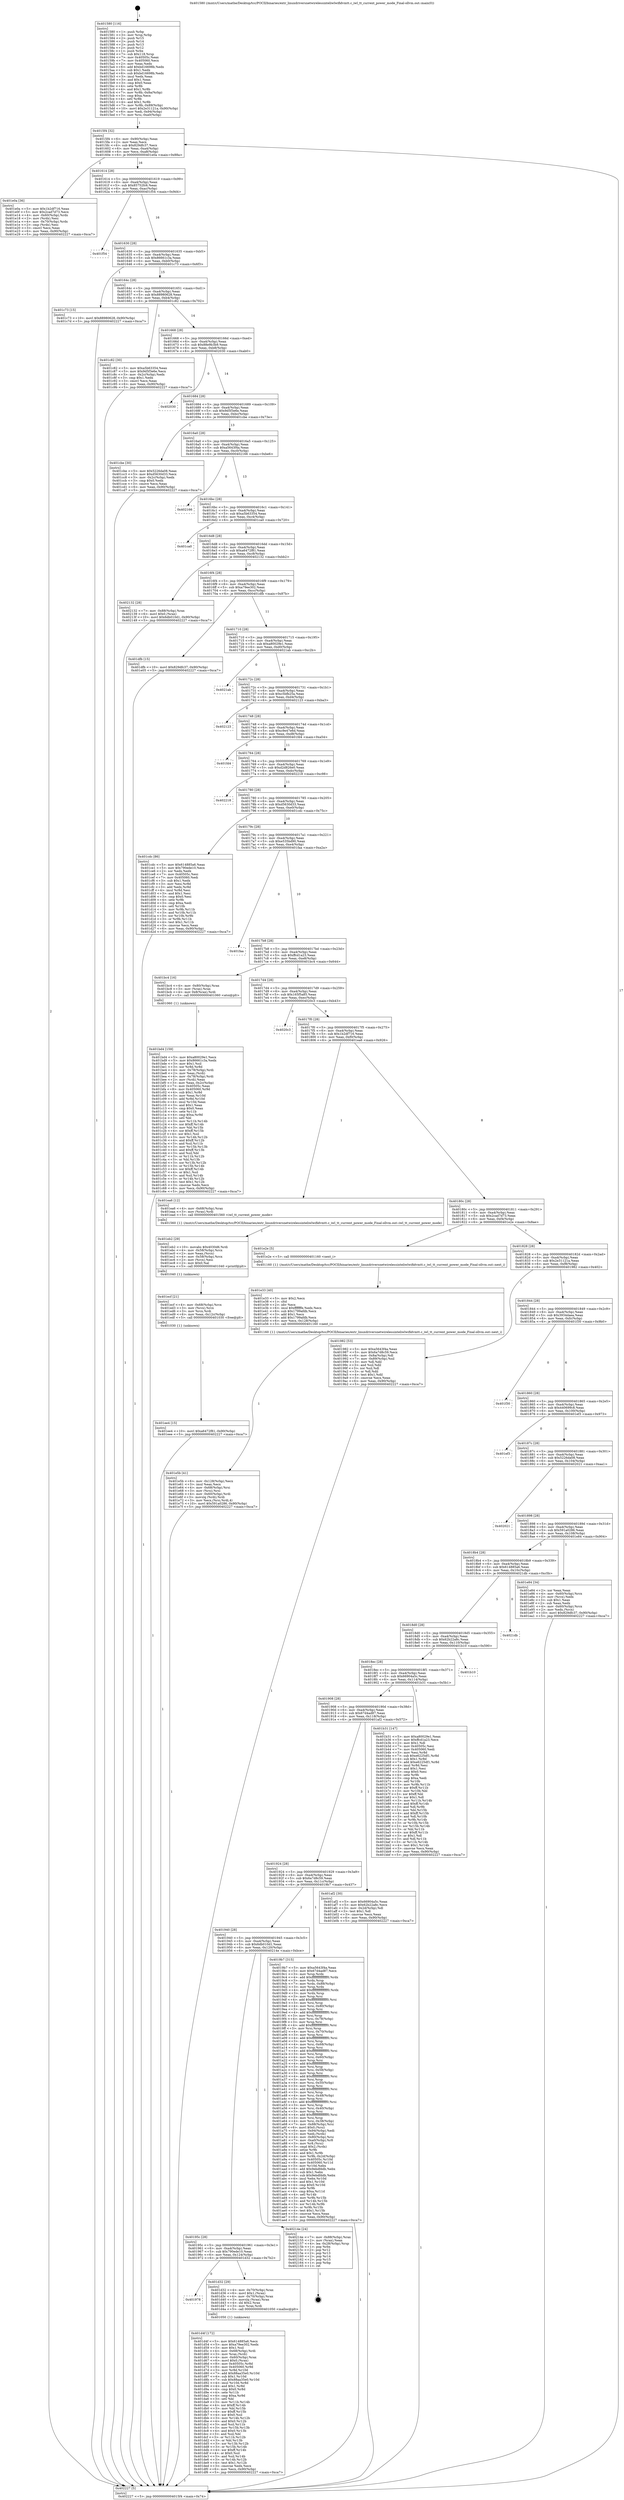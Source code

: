 digraph "0x401580" {
  label = "0x401580 (/mnt/c/Users/mathe/Desktop/tcc/POCII/binaries/extr_linuxdriversnetwirelessinteliwlwifidvmtt.c_iwl_tt_current_power_mode_Final-ollvm.out::main(0))"
  labelloc = "t"
  node[shape=record]

  Entry [label="",width=0.3,height=0.3,shape=circle,fillcolor=black,style=filled]
  "0x4015f4" [label="{
     0x4015f4 [32]\l
     | [instrs]\l
     &nbsp;&nbsp;0x4015f4 \<+6\>: mov -0x90(%rbp),%eax\l
     &nbsp;&nbsp;0x4015fa \<+2\>: mov %eax,%ecx\l
     &nbsp;&nbsp;0x4015fc \<+6\>: sub $0x829dfc37,%ecx\l
     &nbsp;&nbsp;0x401602 \<+6\>: mov %eax,-0xa4(%rbp)\l
     &nbsp;&nbsp;0x401608 \<+6\>: mov %ecx,-0xa8(%rbp)\l
     &nbsp;&nbsp;0x40160e \<+6\>: je 0000000000401e0a \<main+0x88a\>\l
  }"]
  "0x401e0a" [label="{
     0x401e0a [36]\l
     | [instrs]\l
     &nbsp;&nbsp;0x401e0a \<+5\>: mov $0x1b2df716,%eax\l
     &nbsp;&nbsp;0x401e0f \<+5\>: mov $0x2cad7d73,%ecx\l
     &nbsp;&nbsp;0x401e14 \<+4\>: mov -0x60(%rbp),%rdx\l
     &nbsp;&nbsp;0x401e18 \<+2\>: mov (%rdx),%esi\l
     &nbsp;&nbsp;0x401e1a \<+4\>: mov -0x70(%rbp),%rdx\l
     &nbsp;&nbsp;0x401e1e \<+2\>: cmp (%rdx),%esi\l
     &nbsp;&nbsp;0x401e20 \<+3\>: cmovl %ecx,%eax\l
     &nbsp;&nbsp;0x401e23 \<+6\>: mov %eax,-0x90(%rbp)\l
     &nbsp;&nbsp;0x401e29 \<+5\>: jmp 0000000000402227 \<main+0xca7\>\l
  }"]
  "0x401614" [label="{
     0x401614 [28]\l
     | [instrs]\l
     &nbsp;&nbsp;0x401614 \<+5\>: jmp 0000000000401619 \<main+0x99\>\l
     &nbsp;&nbsp;0x401619 \<+6\>: mov -0xa4(%rbp),%eax\l
     &nbsp;&nbsp;0x40161f \<+5\>: sub $0x85752fc6,%eax\l
     &nbsp;&nbsp;0x401624 \<+6\>: mov %eax,-0xac(%rbp)\l
     &nbsp;&nbsp;0x40162a \<+6\>: je 0000000000401f54 \<main+0x9d4\>\l
  }"]
  Exit [label="",width=0.3,height=0.3,shape=circle,fillcolor=black,style=filled,peripheries=2]
  "0x401f54" [label="{
     0x401f54\l
  }", style=dashed]
  "0x401630" [label="{
     0x401630 [28]\l
     | [instrs]\l
     &nbsp;&nbsp;0x401630 \<+5\>: jmp 0000000000401635 \<main+0xb5\>\l
     &nbsp;&nbsp;0x401635 \<+6\>: mov -0xa4(%rbp),%eax\l
     &nbsp;&nbsp;0x40163b \<+5\>: sub $0x86661c3a,%eax\l
     &nbsp;&nbsp;0x401640 \<+6\>: mov %eax,-0xb0(%rbp)\l
     &nbsp;&nbsp;0x401646 \<+6\>: je 0000000000401c73 \<main+0x6f3\>\l
  }"]
  "0x401ee4" [label="{
     0x401ee4 [15]\l
     | [instrs]\l
     &nbsp;&nbsp;0x401ee4 \<+10\>: movl $0xa6472f81,-0x90(%rbp)\l
     &nbsp;&nbsp;0x401eee \<+5\>: jmp 0000000000402227 \<main+0xca7\>\l
  }"]
  "0x401c73" [label="{
     0x401c73 [15]\l
     | [instrs]\l
     &nbsp;&nbsp;0x401c73 \<+10\>: movl $0x88980628,-0x90(%rbp)\l
     &nbsp;&nbsp;0x401c7d \<+5\>: jmp 0000000000402227 \<main+0xca7\>\l
  }"]
  "0x40164c" [label="{
     0x40164c [28]\l
     | [instrs]\l
     &nbsp;&nbsp;0x40164c \<+5\>: jmp 0000000000401651 \<main+0xd1\>\l
     &nbsp;&nbsp;0x401651 \<+6\>: mov -0xa4(%rbp),%eax\l
     &nbsp;&nbsp;0x401657 \<+5\>: sub $0x88980628,%eax\l
     &nbsp;&nbsp;0x40165c \<+6\>: mov %eax,-0xb4(%rbp)\l
     &nbsp;&nbsp;0x401662 \<+6\>: je 0000000000401c82 \<main+0x702\>\l
  }"]
  "0x401ecf" [label="{
     0x401ecf [21]\l
     | [instrs]\l
     &nbsp;&nbsp;0x401ecf \<+4\>: mov -0x68(%rbp),%rcx\l
     &nbsp;&nbsp;0x401ed3 \<+3\>: mov (%rcx),%rcx\l
     &nbsp;&nbsp;0x401ed6 \<+3\>: mov %rcx,%rdi\l
     &nbsp;&nbsp;0x401ed9 \<+6\>: mov %eax,-0x12c(%rbp)\l
     &nbsp;&nbsp;0x401edf \<+5\>: call 0000000000401030 \<free@plt\>\l
     | [calls]\l
     &nbsp;&nbsp;0x401030 \{1\} (unknown)\l
  }"]
  "0x401c82" [label="{
     0x401c82 [30]\l
     | [instrs]\l
     &nbsp;&nbsp;0x401c82 \<+5\>: mov $0xa5b63354,%eax\l
     &nbsp;&nbsp;0x401c87 \<+5\>: mov $0x9d5f3e6e,%ecx\l
     &nbsp;&nbsp;0x401c8c \<+3\>: mov -0x2c(%rbp),%edx\l
     &nbsp;&nbsp;0x401c8f \<+3\>: cmp $0x1,%edx\l
     &nbsp;&nbsp;0x401c92 \<+3\>: cmovl %ecx,%eax\l
     &nbsp;&nbsp;0x401c95 \<+6\>: mov %eax,-0x90(%rbp)\l
     &nbsp;&nbsp;0x401c9b \<+5\>: jmp 0000000000402227 \<main+0xca7\>\l
  }"]
  "0x401668" [label="{
     0x401668 [28]\l
     | [instrs]\l
     &nbsp;&nbsp;0x401668 \<+5\>: jmp 000000000040166d \<main+0xed\>\l
     &nbsp;&nbsp;0x40166d \<+6\>: mov -0xa4(%rbp),%eax\l
     &nbsp;&nbsp;0x401673 \<+5\>: sub $0x88e9b3b9,%eax\l
     &nbsp;&nbsp;0x401678 \<+6\>: mov %eax,-0xb8(%rbp)\l
     &nbsp;&nbsp;0x40167e \<+6\>: je 0000000000402030 \<main+0xab0\>\l
  }"]
  "0x401eb2" [label="{
     0x401eb2 [29]\l
     | [instrs]\l
     &nbsp;&nbsp;0x401eb2 \<+10\>: movabs $0x4030d6,%rdi\l
     &nbsp;&nbsp;0x401ebc \<+4\>: mov -0x58(%rbp),%rcx\l
     &nbsp;&nbsp;0x401ec0 \<+2\>: mov %eax,(%rcx)\l
     &nbsp;&nbsp;0x401ec2 \<+4\>: mov -0x58(%rbp),%rcx\l
     &nbsp;&nbsp;0x401ec6 \<+2\>: mov (%rcx),%esi\l
     &nbsp;&nbsp;0x401ec8 \<+2\>: mov $0x0,%al\l
     &nbsp;&nbsp;0x401eca \<+5\>: call 0000000000401040 \<printf@plt\>\l
     | [calls]\l
     &nbsp;&nbsp;0x401040 \{1\} (unknown)\l
  }"]
  "0x402030" [label="{
     0x402030\l
  }", style=dashed]
  "0x401684" [label="{
     0x401684 [28]\l
     | [instrs]\l
     &nbsp;&nbsp;0x401684 \<+5\>: jmp 0000000000401689 \<main+0x109\>\l
     &nbsp;&nbsp;0x401689 \<+6\>: mov -0xa4(%rbp),%eax\l
     &nbsp;&nbsp;0x40168f \<+5\>: sub $0x9d5f3e6e,%eax\l
     &nbsp;&nbsp;0x401694 \<+6\>: mov %eax,-0xbc(%rbp)\l
     &nbsp;&nbsp;0x40169a \<+6\>: je 0000000000401cbe \<main+0x73e\>\l
  }"]
  "0x401e5b" [label="{
     0x401e5b [41]\l
     | [instrs]\l
     &nbsp;&nbsp;0x401e5b \<+6\>: mov -0x128(%rbp),%ecx\l
     &nbsp;&nbsp;0x401e61 \<+3\>: imul %eax,%ecx\l
     &nbsp;&nbsp;0x401e64 \<+4\>: mov -0x68(%rbp),%rsi\l
     &nbsp;&nbsp;0x401e68 \<+3\>: mov (%rsi),%rsi\l
     &nbsp;&nbsp;0x401e6b \<+4\>: mov -0x60(%rbp),%rdi\l
     &nbsp;&nbsp;0x401e6f \<+3\>: movslq (%rdi),%rdi\l
     &nbsp;&nbsp;0x401e72 \<+3\>: mov %ecx,(%rsi,%rdi,4)\l
     &nbsp;&nbsp;0x401e75 \<+10\>: movl $0x591a0286,-0x90(%rbp)\l
     &nbsp;&nbsp;0x401e7f \<+5\>: jmp 0000000000402227 \<main+0xca7\>\l
  }"]
  "0x401cbe" [label="{
     0x401cbe [30]\l
     | [instrs]\l
     &nbsp;&nbsp;0x401cbe \<+5\>: mov $0x5226da08,%eax\l
     &nbsp;&nbsp;0x401cc3 \<+5\>: mov $0xd5630d33,%ecx\l
     &nbsp;&nbsp;0x401cc8 \<+3\>: mov -0x2c(%rbp),%edx\l
     &nbsp;&nbsp;0x401ccb \<+3\>: cmp $0x0,%edx\l
     &nbsp;&nbsp;0x401cce \<+3\>: cmove %ecx,%eax\l
     &nbsp;&nbsp;0x401cd1 \<+6\>: mov %eax,-0x90(%rbp)\l
     &nbsp;&nbsp;0x401cd7 \<+5\>: jmp 0000000000402227 \<main+0xca7\>\l
  }"]
  "0x4016a0" [label="{
     0x4016a0 [28]\l
     | [instrs]\l
     &nbsp;&nbsp;0x4016a0 \<+5\>: jmp 00000000004016a5 \<main+0x125\>\l
     &nbsp;&nbsp;0x4016a5 \<+6\>: mov -0xa4(%rbp),%eax\l
     &nbsp;&nbsp;0x4016ab \<+5\>: sub $0xa5643f4a,%eax\l
     &nbsp;&nbsp;0x4016b0 \<+6\>: mov %eax,-0xc0(%rbp)\l
     &nbsp;&nbsp;0x4016b6 \<+6\>: je 0000000000402166 \<main+0xbe6\>\l
  }"]
  "0x401e33" [label="{
     0x401e33 [40]\l
     | [instrs]\l
     &nbsp;&nbsp;0x401e33 \<+5\>: mov $0x2,%ecx\l
     &nbsp;&nbsp;0x401e38 \<+1\>: cltd\l
     &nbsp;&nbsp;0x401e39 \<+2\>: idiv %ecx\l
     &nbsp;&nbsp;0x401e3b \<+6\>: imul $0xfffffffe,%edx,%ecx\l
     &nbsp;&nbsp;0x401e41 \<+6\>: sub $0x1799afdb,%ecx\l
     &nbsp;&nbsp;0x401e47 \<+3\>: add $0x1,%ecx\l
     &nbsp;&nbsp;0x401e4a \<+6\>: add $0x1799afdb,%ecx\l
     &nbsp;&nbsp;0x401e50 \<+6\>: mov %ecx,-0x128(%rbp)\l
     &nbsp;&nbsp;0x401e56 \<+5\>: call 0000000000401160 \<next_i\>\l
     | [calls]\l
     &nbsp;&nbsp;0x401160 \{1\} (/mnt/c/Users/mathe/Desktop/tcc/POCII/binaries/extr_linuxdriversnetwirelessinteliwlwifidvmtt.c_iwl_tt_current_power_mode_Final-ollvm.out::next_i)\l
  }"]
  "0x402166" [label="{
     0x402166\l
  }", style=dashed]
  "0x4016bc" [label="{
     0x4016bc [28]\l
     | [instrs]\l
     &nbsp;&nbsp;0x4016bc \<+5\>: jmp 00000000004016c1 \<main+0x141\>\l
     &nbsp;&nbsp;0x4016c1 \<+6\>: mov -0xa4(%rbp),%eax\l
     &nbsp;&nbsp;0x4016c7 \<+5\>: sub $0xa5b63354,%eax\l
     &nbsp;&nbsp;0x4016cc \<+6\>: mov %eax,-0xc4(%rbp)\l
     &nbsp;&nbsp;0x4016d2 \<+6\>: je 0000000000401ca0 \<main+0x720\>\l
  }"]
  "0x401d4f" [label="{
     0x401d4f [172]\l
     | [instrs]\l
     &nbsp;&nbsp;0x401d4f \<+5\>: mov $0x614885a6,%ecx\l
     &nbsp;&nbsp;0x401d54 \<+5\>: mov $0xa79ee302,%edx\l
     &nbsp;&nbsp;0x401d59 \<+3\>: mov $0x1,%sil\l
     &nbsp;&nbsp;0x401d5c \<+4\>: mov -0x68(%rbp),%rdi\l
     &nbsp;&nbsp;0x401d60 \<+3\>: mov %rax,(%rdi)\l
     &nbsp;&nbsp;0x401d63 \<+4\>: mov -0x60(%rbp),%rax\l
     &nbsp;&nbsp;0x401d67 \<+6\>: movl $0x0,(%rax)\l
     &nbsp;&nbsp;0x401d6d \<+8\>: mov 0x40505c,%r8d\l
     &nbsp;&nbsp;0x401d75 \<+8\>: mov 0x405060,%r9d\l
     &nbsp;&nbsp;0x401d7d \<+3\>: mov %r8d,%r10d\l
     &nbsp;&nbsp;0x401d80 \<+7\>: add $0x88aa35e0,%r10d\l
     &nbsp;&nbsp;0x401d87 \<+4\>: sub $0x1,%r10d\l
     &nbsp;&nbsp;0x401d8b \<+7\>: sub $0x88aa35e0,%r10d\l
     &nbsp;&nbsp;0x401d92 \<+4\>: imul %r10d,%r8d\l
     &nbsp;&nbsp;0x401d96 \<+4\>: and $0x1,%r8d\l
     &nbsp;&nbsp;0x401d9a \<+4\>: cmp $0x0,%r8d\l
     &nbsp;&nbsp;0x401d9e \<+4\>: sete %r11b\l
     &nbsp;&nbsp;0x401da2 \<+4\>: cmp $0xa,%r9d\l
     &nbsp;&nbsp;0x401da6 \<+3\>: setl %bl\l
     &nbsp;&nbsp;0x401da9 \<+3\>: mov %r11b,%r14b\l
     &nbsp;&nbsp;0x401dac \<+4\>: xor $0xff,%r14b\l
     &nbsp;&nbsp;0x401db0 \<+3\>: mov %bl,%r15b\l
     &nbsp;&nbsp;0x401db3 \<+4\>: xor $0xff,%r15b\l
     &nbsp;&nbsp;0x401db7 \<+4\>: xor $0x0,%sil\l
     &nbsp;&nbsp;0x401dbb \<+3\>: mov %r14b,%r12b\l
     &nbsp;&nbsp;0x401dbe \<+4\>: and $0x0,%r12b\l
     &nbsp;&nbsp;0x401dc2 \<+3\>: and %sil,%r11b\l
     &nbsp;&nbsp;0x401dc5 \<+3\>: mov %r15b,%r13b\l
     &nbsp;&nbsp;0x401dc8 \<+4\>: and $0x0,%r13b\l
     &nbsp;&nbsp;0x401dcc \<+3\>: and %sil,%bl\l
     &nbsp;&nbsp;0x401dcf \<+3\>: or %r11b,%r12b\l
     &nbsp;&nbsp;0x401dd2 \<+3\>: or %bl,%r13b\l
     &nbsp;&nbsp;0x401dd5 \<+3\>: xor %r13b,%r12b\l
     &nbsp;&nbsp;0x401dd8 \<+3\>: or %r15b,%r14b\l
     &nbsp;&nbsp;0x401ddb \<+4\>: xor $0xff,%r14b\l
     &nbsp;&nbsp;0x401ddf \<+4\>: or $0x0,%sil\l
     &nbsp;&nbsp;0x401de3 \<+3\>: and %sil,%r14b\l
     &nbsp;&nbsp;0x401de6 \<+3\>: or %r14b,%r12b\l
     &nbsp;&nbsp;0x401de9 \<+4\>: test $0x1,%r12b\l
     &nbsp;&nbsp;0x401ded \<+3\>: cmovne %edx,%ecx\l
     &nbsp;&nbsp;0x401df0 \<+6\>: mov %ecx,-0x90(%rbp)\l
     &nbsp;&nbsp;0x401df6 \<+5\>: jmp 0000000000402227 \<main+0xca7\>\l
  }"]
  "0x401ca0" [label="{
     0x401ca0\l
  }", style=dashed]
  "0x4016d8" [label="{
     0x4016d8 [28]\l
     | [instrs]\l
     &nbsp;&nbsp;0x4016d8 \<+5\>: jmp 00000000004016dd \<main+0x15d\>\l
     &nbsp;&nbsp;0x4016dd \<+6\>: mov -0xa4(%rbp),%eax\l
     &nbsp;&nbsp;0x4016e3 \<+5\>: sub $0xa6472f81,%eax\l
     &nbsp;&nbsp;0x4016e8 \<+6\>: mov %eax,-0xc8(%rbp)\l
     &nbsp;&nbsp;0x4016ee \<+6\>: je 0000000000402132 \<main+0xbb2\>\l
  }"]
  "0x401978" [label="{
     0x401978\l
  }", style=dashed]
  "0x402132" [label="{
     0x402132 [28]\l
     | [instrs]\l
     &nbsp;&nbsp;0x402132 \<+7\>: mov -0x88(%rbp),%rax\l
     &nbsp;&nbsp;0x402139 \<+6\>: movl $0x0,(%rax)\l
     &nbsp;&nbsp;0x40213f \<+10\>: movl $0x6db010d1,-0x90(%rbp)\l
     &nbsp;&nbsp;0x402149 \<+5\>: jmp 0000000000402227 \<main+0xca7\>\l
  }"]
  "0x4016f4" [label="{
     0x4016f4 [28]\l
     | [instrs]\l
     &nbsp;&nbsp;0x4016f4 \<+5\>: jmp 00000000004016f9 \<main+0x179\>\l
     &nbsp;&nbsp;0x4016f9 \<+6\>: mov -0xa4(%rbp),%eax\l
     &nbsp;&nbsp;0x4016ff \<+5\>: sub $0xa79ee302,%eax\l
     &nbsp;&nbsp;0x401704 \<+6\>: mov %eax,-0xcc(%rbp)\l
     &nbsp;&nbsp;0x40170a \<+6\>: je 0000000000401dfb \<main+0x87b\>\l
  }"]
  "0x401d32" [label="{
     0x401d32 [29]\l
     | [instrs]\l
     &nbsp;&nbsp;0x401d32 \<+4\>: mov -0x70(%rbp),%rax\l
     &nbsp;&nbsp;0x401d36 \<+6\>: movl $0x1,(%rax)\l
     &nbsp;&nbsp;0x401d3c \<+4\>: mov -0x70(%rbp),%rax\l
     &nbsp;&nbsp;0x401d40 \<+3\>: movslq (%rax),%rax\l
     &nbsp;&nbsp;0x401d43 \<+4\>: shl $0x2,%rax\l
     &nbsp;&nbsp;0x401d47 \<+3\>: mov %rax,%rdi\l
     &nbsp;&nbsp;0x401d4a \<+5\>: call 0000000000401050 \<malloc@plt\>\l
     | [calls]\l
     &nbsp;&nbsp;0x401050 \{1\} (unknown)\l
  }"]
  "0x401dfb" [label="{
     0x401dfb [15]\l
     | [instrs]\l
     &nbsp;&nbsp;0x401dfb \<+10\>: movl $0x829dfc37,-0x90(%rbp)\l
     &nbsp;&nbsp;0x401e05 \<+5\>: jmp 0000000000402227 \<main+0xca7\>\l
  }"]
  "0x401710" [label="{
     0x401710 [28]\l
     | [instrs]\l
     &nbsp;&nbsp;0x401710 \<+5\>: jmp 0000000000401715 \<main+0x195\>\l
     &nbsp;&nbsp;0x401715 \<+6\>: mov -0xa4(%rbp),%eax\l
     &nbsp;&nbsp;0x40171b \<+5\>: sub $0xa80029e1,%eax\l
     &nbsp;&nbsp;0x401720 \<+6\>: mov %eax,-0xd0(%rbp)\l
     &nbsp;&nbsp;0x401726 \<+6\>: je 00000000004021ab \<main+0xc2b\>\l
  }"]
  "0x40195c" [label="{
     0x40195c [28]\l
     | [instrs]\l
     &nbsp;&nbsp;0x40195c \<+5\>: jmp 0000000000401961 \<main+0x3e1\>\l
     &nbsp;&nbsp;0x401961 \<+6\>: mov -0xa4(%rbp),%eax\l
     &nbsp;&nbsp;0x401967 \<+5\>: sub $0x790ede10,%eax\l
     &nbsp;&nbsp;0x40196c \<+6\>: mov %eax,-0x124(%rbp)\l
     &nbsp;&nbsp;0x401972 \<+6\>: je 0000000000401d32 \<main+0x7b2\>\l
  }"]
  "0x4021ab" [label="{
     0x4021ab\l
  }", style=dashed]
  "0x40172c" [label="{
     0x40172c [28]\l
     | [instrs]\l
     &nbsp;&nbsp;0x40172c \<+5\>: jmp 0000000000401731 \<main+0x1b1\>\l
     &nbsp;&nbsp;0x401731 \<+6\>: mov -0xa4(%rbp),%eax\l
     &nbsp;&nbsp;0x401737 \<+5\>: sub $0xc5bfb25a,%eax\l
     &nbsp;&nbsp;0x40173c \<+6\>: mov %eax,-0xd4(%rbp)\l
     &nbsp;&nbsp;0x401742 \<+6\>: je 0000000000402123 \<main+0xba3\>\l
  }"]
  "0x40214e" [label="{
     0x40214e [24]\l
     | [instrs]\l
     &nbsp;&nbsp;0x40214e \<+7\>: mov -0x88(%rbp),%rax\l
     &nbsp;&nbsp;0x402155 \<+2\>: mov (%rax),%eax\l
     &nbsp;&nbsp;0x402157 \<+4\>: lea -0x28(%rbp),%rsp\l
     &nbsp;&nbsp;0x40215b \<+1\>: pop %rbx\l
     &nbsp;&nbsp;0x40215c \<+2\>: pop %r12\l
     &nbsp;&nbsp;0x40215e \<+2\>: pop %r13\l
     &nbsp;&nbsp;0x402160 \<+2\>: pop %r14\l
     &nbsp;&nbsp;0x402162 \<+2\>: pop %r15\l
     &nbsp;&nbsp;0x402164 \<+1\>: pop %rbp\l
     &nbsp;&nbsp;0x402165 \<+1\>: ret\l
  }"]
  "0x402123" [label="{
     0x402123\l
  }", style=dashed]
  "0x401748" [label="{
     0x401748 [28]\l
     | [instrs]\l
     &nbsp;&nbsp;0x401748 \<+5\>: jmp 000000000040174d \<main+0x1cd\>\l
     &nbsp;&nbsp;0x40174d \<+6\>: mov -0xa4(%rbp),%eax\l
     &nbsp;&nbsp;0x401753 \<+5\>: sub $0xc9e47e6d,%eax\l
     &nbsp;&nbsp;0x401758 \<+6\>: mov %eax,-0xd8(%rbp)\l
     &nbsp;&nbsp;0x40175e \<+6\>: je 0000000000401fd4 \<main+0xa54\>\l
  }"]
  "0x401bd4" [label="{
     0x401bd4 [159]\l
     | [instrs]\l
     &nbsp;&nbsp;0x401bd4 \<+5\>: mov $0xa80029e1,%ecx\l
     &nbsp;&nbsp;0x401bd9 \<+5\>: mov $0x86661c3a,%edx\l
     &nbsp;&nbsp;0x401bde \<+3\>: mov $0x1,%sil\l
     &nbsp;&nbsp;0x401be1 \<+3\>: xor %r8d,%r8d\l
     &nbsp;&nbsp;0x401be4 \<+4\>: mov -0x78(%rbp),%rdi\l
     &nbsp;&nbsp;0x401be8 \<+2\>: mov %eax,(%rdi)\l
     &nbsp;&nbsp;0x401bea \<+4\>: mov -0x78(%rbp),%rdi\l
     &nbsp;&nbsp;0x401bee \<+2\>: mov (%rdi),%eax\l
     &nbsp;&nbsp;0x401bf0 \<+3\>: mov %eax,-0x2c(%rbp)\l
     &nbsp;&nbsp;0x401bf3 \<+7\>: mov 0x40505c,%eax\l
     &nbsp;&nbsp;0x401bfa \<+8\>: mov 0x405060,%r9d\l
     &nbsp;&nbsp;0x401c02 \<+4\>: sub $0x1,%r8d\l
     &nbsp;&nbsp;0x401c06 \<+3\>: mov %eax,%r10d\l
     &nbsp;&nbsp;0x401c09 \<+3\>: add %r8d,%r10d\l
     &nbsp;&nbsp;0x401c0c \<+4\>: imul %r10d,%eax\l
     &nbsp;&nbsp;0x401c10 \<+3\>: and $0x1,%eax\l
     &nbsp;&nbsp;0x401c13 \<+3\>: cmp $0x0,%eax\l
     &nbsp;&nbsp;0x401c16 \<+4\>: sete %r11b\l
     &nbsp;&nbsp;0x401c1a \<+4\>: cmp $0xa,%r9d\l
     &nbsp;&nbsp;0x401c1e \<+3\>: setl %bl\l
     &nbsp;&nbsp;0x401c21 \<+3\>: mov %r11b,%r14b\l
     &nbsp;&nbsp;0x401c24 \<+4\>: xor $0xff,%r14b\l
     &nbsp;&nbsp;0x401c28 \<+3\>: mov %bl,%r15b\l
     &nbsp;&nbsp;0x401c2b \<+4\>: xor $0xff,%r15b\l
     &nbsp;&nbsp;0x401c2f \<+4\>: xor $0x1,%sil\l
     &nbsp;&nbsp;0x401c33 \<+3\>: mov %r14b,%r12b\l
     &nbsp;&nbsp;0x401c36 \<+4\>: and $0xff,%r12b\l
     &nbsp;&nbsp;0x401c3a \<+3\>: and %sil,%r11b\l
     &nbsp;&nbsp;0x401c3d \<+3\>: mov %r15b,%r13b\l
     &nbsp;&nbsp;0x401c40 \<+4\>: and $0xff,%r13b\l
     &nbsp;&nbsp;0x401c44 \<+3\>: and %sil,%bl\l
     &nbsp;&nbsp;0x401c47 \<+3\>: or %r11b,%r12b\l
     &nbsp;&nbsp;0x401c4a \<+3\>: or %bl,%r13b\l
     &nbsp;&nbsp;0x401c4d \<+3\>: xor %r13b,%r12b\l
     &nbsp;&nbsp;0x401c50 \<+3\>: or %r15b,%r14b\l
     &nbsp;&nbsp;0x401c53 \<+4\>: xor $0xff,%r14b\l
     &nbsp;&nbsp;0x401c57 \<+4\>: or $0x1,%sil\l
     &nbsp;&nbsp;0x401c5b \<+3\>: and %sil,%r14b\l
     &nbsp;&nbsp;0x401c5e \<+3\>: or %r14b,%r12b\l
     &nbsp;&nbsp;0x401c61 \<+4\>: test $0x1,%r12b\l
     &nbsp;&nbsp;0x401c65 \<+3\>: cmovne %edx,%ecx\l
     &nbsp;&nbsp;0x401c68 \<+6\>: mov %ecx,-0x90(%rbp)\l
     &nbsp;&nbsp;0x401c6e \<+5\>: jmp 0000000000402227 \<main+0xca7\>\l
  }"]
  "0x401fd4" [label="{
     0x401fd4\l
  }", style=dashed]
  "0x401764" [label="{
     0x401764 [28]\l
     | [instrs]\l
     &nbsp;&nbsp;0x401764 \<+5\>: jmp 0000000000401769 \<main+0x1e9\>\l
     &nbsp;&nbsp;0x401769 \<+6\>: mov -0xa4(%rbp),%eax\l
     &nbsp;&nbsp;0x40176f \<+5\>: sub $0xd2d826e0,%eax\l
     &nbsp;&nbsp;0x401774 \<+6\>: mov %eax,-0xdc(%rbp)\l
     &nbsp;&nbsp;0x40177a \<+6\>: je 0000000000402218 \<main+0xc98\>\l
  }"]
  "0x401940" [label="{
     0x401940 [28]\l
     | [instrs]\l
     &nbsp;&nbsp;0x401940 \<+5\>: jmp 0000000000401945 \<main+0x3c5\>\l
     &nbsp;&nbsp;0x401945 \<+6\>: mov -0xa4(%rbp),%eax\l
     &nbsp;&nbsp;0x40194b \<+5\>: sub $0x6db010d1,%eax\l
     &nbsp;&nbsp;0x401950 \<+6\>: mov %eax,-0x120(%rbp)\l
     &nbsp;&nbsp;0x401956 \<+6\>: je 000000000040214e \<main+0xbce\>\l
  }"]
  "0x402218" [label="{
     0x402218\l
  }", style=dashed]
  "0x401780" [label="{
     0x401780 [28]\l
     | [instrs]\l
     &nbsp;&nbsp;0x401780 \<+5\>: jmp 0000000000401785 \<main+0x205\>\l
     &nbsp;&nbsp;0x401785 \<+6\>: mov -0xa4(%rbp),%eax\l
     &nbsp;&nbsp;0x40178b \<+5\>: sub $0xd5630d33,%eax\l
     &nbsp;&nbsp;0x401790 \<+6\>: mov %eax,-0xe0(%rbp)\l
     &nbsp;&nbsp;0x401796 \<+6\>: je 0000000000401cdc \<main+0x75c\>\l
  }"]
  "0x4019b7" [label="{
     0x4019b7 [315]\l
     | [instrs]\l
     &nbsp;&nbsp;0x4019b7 \<+5\>: mov $0xa5643f4a,%eax\l
     &nbsp;&nbsp;0x4019bc \<+5\>: mov $0x67d4ad87,%ecx\l
     &nbsp;&nbsp;0x4019c1 \<+3\>: mov %rsp,%rdx\l
     &nbsp;&nbsp;0x4019c4 \<+4\>: add $0xfffffffffffffff0,%rdx\l
     &nbsp;&nbsp;0x4019c8 \<+3\>: mov %rdx,%rsp\l
     &nbsp;&nbsp;0x4019cb \<+7\>: mov %rdx,-0x88(%rbp)\l
     &nbsp;&nbsp;0x4019d2 \<+3\>: mov %rsp,%rdx\l
     &nbsp;&nbsp;0x4019d5 \<+4\>: add $0xfffffffffffffff0,%rdx\l
     &nbsp;&nbsp;0x4019d9 \<+3\>: mov %rdx,%rsp\l
     &nbsp;&nbsp;0x4019dc \<+3\>: mov %rsp,%rsi\l
     &nbsp;&nbsp;0x4019df \<+4\>: add $0xfffffffffffffff0,%rsi\l
     &nbsp;&nbsp;0x4019e3 \<+3\>: mov %rsi,%rsp\l
     &nbsp;&nbsp;0x4019e6 \<+4\>: mov %rsi,-0x80(%rbp)\l
     &nbsp;&nbsp;0x4019ea \<+3\>: mov %rsp,%rsi\l
     &nbsp;&nbsp;0x4019ed \<+4\>: add $0xfffffffffffffff0,%rsi\l
     &nbsp;&nbsp;0x4019f1 \<+3\>: mov %rsi,%rsp\l
     &nbsp;&nbsp;0x4019f4 \<+4\>: mov %rsi,-0x78(%rbp)\l
     &nbsp;&nbsp;0x4019f8 \<+3\>: mov %rsp,%rsi\l
     &nbsp;&nbsp;0x4019fb \<+4\>: add $0xfffffffffffffff0,%rsi\l
     &nbsp;&nbsp;0x4019ff \<+3\>: mov %rsi,%rsp\l
     &nbsp;&nbsp;0x401a02 \<+4\>: mov %rsi,-0x70(%rbp)\l
     &nbsp;&nbsp;0x401a06 \<+3\>: mov %rsp,%rsi\l
     &nbsp;&nbsp;0x401a09 \<+4\>: add $0xfffffffffffffff0,%rsi\l
     &nbsp;&nbsp;0x401a0d \<+3\>: mov %rsi,%rsp\l
     &nbsp;&nbsp;0x401a10 \<+4\>: mov %rsi,-0x68(%rbp)\l
     &nbsp;&nbsp;0x401a14 \<+3\>: mov %rsp,%rsi\l
     &nbsp;&nbsp;0x401a17 \<+4\>: add $0xfffffffffffffff0,%rsi\l
     &nbsp;&nbsp;0x401a1b \<+3\>: mov %rsi,%rsp\l
     &nbsp;&nbsp;0x401a1e \<+4\>: mov %rsi,-0x60(%rbp)\l
     &nbsp;&nbsp;0x401a22 \<+3\>: mov %rsp,%rsi\l
     &nbsp;&nbsp;0x401a25 \<+4\>: add $0xfffffffffffffff0,%rsi\l
     &nbsp;&nbsp;0x401a29 \<+3\>: mov %rsi,%rsp\l
     &nbsp;&nbsp;0x401a2c \<+4\>: mov %rsi,-0x58(%rbp)\l
     &nbsp;&nbsp;0x401a30 \<+3\>: mov %rsp,%rsi\l
     &nbsp;&nbsp;0x401a33 \<+4\>: add $0xfffffffffffffff0,%rsi\l
     &nbsp;&nbsp;0x401a37 \<+3\>: mov %rsi,%rsp\l
     &nbsp;&nbsp;0x401a3a \<+4\>: mov %rsi,-0x50(%rbp)\l
     &nbsp;&nbsp;0x401a3e \<+3\>: mov %rsp,%rsi\l
     &nbsp;&nbsp;0x401a41 \<+4\>: add $0xfffffffffffffff0,%rsi\l
     &nbsp;&nbsp;0x401a45 \<+3\>: mov %rsi,%rsp\l
     &nbsp;&nbsp;0x401a48 \<+4\>: mov %rsi,-0x48(%rbp)\l
     &nbsp;&nbsp;0x401a4c \<+3\>: mov %rsp,%rsi\l
     &nbsp;&nbsp;0x401a4f \<+4\>: add $0xfffffffffffffff0,%rsi\l
     &nbsp;&nbsp;0x401a53 \<+3\>: mov %rsi,%rsp\l
     &nbsp;&nbsp;0x401a56 \<+4\>: mov %rsi,-0x40(%rbp)\l
     &nbsp;&nbsp;0x401a5a \<+3\>: mov %rsp,%rsi\l
     &nbsp;&nbsp;0x401a5d \<+4\>: add $0xfffffffffffffff0,%rsi\l
     &nbsp;&nbsp;0x401a61 \<+3\>: mov %rsi,%rsp\l
     &nbsp;&nbsp;0x401a64 \<+4\>: mov %rsi,-0x38(%rbp)\l
     &nbsp;&nbsp;0x401a68 \<+7\>: mov -0x88(%rbp),%rsi\l
     &nbsp;&nbsp;0x401a6f \<+6\>: movl $0x0,(%rsi)\l
     &nbsp;&nbsp;0x401a75 \<+6\>: mov -0x94(%rbp),%edi\l
     &nbsp;&nbsp;0x401a7b \<+2\>: mov %edi,(%rdx)\l
     &nbsp;&nbsp;0x401a7d \<+4\>: mov -0x80(%rbp),%rsi\l
     &nbsp;&nbsp;0x401a81 \<+7\>: mov -0xa0(%rbp),%r8\l
     &nbsp;&nbsp;0x401a88 \<+3\>: mov %r8,(%rsi)\l
     &nbsp;&nbsp;0x401a8b \<+3\>: cmpl $0x2,(%rdx)\l
     &nbsp;&nbsp;0x401a8e \<+4\>: setne %r9b\l
     &nbsp;&nbsp;0x401a92 \<+4\>: and $0x1,%r9b\l
     &nbsp;&nbsp;0x401a96 \<+4\>: mov %r9b,-0x2d(%rbp)\l
     &nbsp;&nbsp;0x401a9a \<+8\>: mov 0x40505c,%r10d\l
     &nbsp;&nbsp;0x401aa2 \<+8\>: mov 0x405060,%r11d\l
     &nbsp;&nbsp;0x401aaa \<+3\>: mov %r10d,%ebx\l
     &nbsp;&nbsp;0x401aad \<+6\>: add $0x9ebdfddb,%ebx\l
     &nbsp;&nbsp;0x401ab3 \<+3\>: sub $0x1,%ebx\l
     &nbsp;&nbsp;0x401ab6 \<+6\>: sub $0x9ebdfddb,%ebx\l
     &nbsp;&nbsp;0x401abc \<+4\>: imul %ebx,%r10d\l
     &nbsp;&nbsp;0x401ac0 \<+4\>: and $0x1,%r10d\l
     &nbsp;&nbsp;0x401ac4 \<+4\>: cmp $0x0,%r10d\l
     &nbsp;&nbsp;0x401ac8 \<+4\>: sete %r9b\l
     &nbsp;&nbsp;0x401acc \<+4\>: cmp $0xa,%r11d\l
     &nbsp;&nbsp;0x401ad0 \<+4\>: setl %r14b\l
     &nbsp;&nbsp;0x401ad4 \<+3\>: mov %r9b,%r15b\l
     &nbsp;&nbsp;0x401ad7 \<+3\>: and %r14b,%r15b\l
     &nbsp;&nbsp;0x401ada \<+3\>: xor %r14b,%r9b\l
     &nbsp;&nbsp;0x401add \<+3\>: or %r9b,%r15b\l
     &nbsp;&nbsp;0x401ae0 \<+4\>: test $0x1,%r15b\l
     &nbsp;&nbsp;0x401ae4 \<+3\>: cmovne %ecx,%eax\l
     &nbsp;&nbsp;0x401ae7 \<+6\>: mov %eax,-0x90(%rbp)\l
     &nbsp;&nbsp;0x401aed \<+5\>: jmp 0000000000402227 \<main+0xca7\>\l
  }"]
  "0x401cdc" [label="{
     0x401cdc [86]\l
     | [instrs]\l
     &nbsp;&nbsp;0x401cdc \<+5\>: mov $0x614885a6,%eax\l
     &nbsp;&nbsp;0x401ce1 \<+5\>: mov $0x790ede10,%ecx\l
     &nbsp;&nbsp;0x401ce6 \<+2\>: xor %edx,%edx\l
     &nbsp;&nbsp;0x401ce8 \<+7\>: mov 0x40505c,%esi\l
     &nbsp;&nbsp;0x401cef \<+7\>: mov 0x405060,%edi\l
     &nbsp;&nbsp;0x401cf6 \<+3\>: sub $0x1,%edx\l
     &nbsp;&nbsp;0x401cf9 \<+3\>: mov %esi,%r8d\l
     &nbsp;&nbsp;0x401cfc \<+3\>: add %edx,%r8d\l
     &nbsp;&nbsp;0x401cff \<+4\>: imul %r8d,%esi\l
     &nbsp;&nbsp;0x401d03 \<+3\>: and $0x1,%esi\l
     &nbsp;&nbsp;0x401d06 \<+3\>: cmp $0x0,%esi\l
     &nbsp;&nbsp;0x401d09 \<+4\>: sete %r9b\l
     &nbsp;&nbsp;0x401d0d \<+3\>: cmp $0xa,%edi\l
     &nbsp;&nbsp;0x401d10 \<+4\>: setl %r10b\l
     &nbsp;&nbsp;0x401d14 \<+3\>: mov %r9b,%r11b\l
     &nbsp;&nbsp;0x401d17 \<+3\>: and %r10b,%r11b\l
     &nbsp;&nbsp;0x401d1a \<+3\>: xor %r10b,%r9b\l
     &nbsp;&nbsp;0x401d1d \<+3\>: or %r9b,%r11b\l
     &nbsp;&nbsp;0x401d20 \<+4\>: test $0x1,%r11b\l
     &nbsp;&nbsp;0x401d24 \<+3\>: cmovne %ecx,%eax\l
     &nbsp;&nbsp;0x401d27 \<+6\>: mov %eax,-0x90(%rbp)\l
     &nbsp;&nbsp;0x401d2d \<+5\>: jmp 0000000000402227 \<main+0xca7\>\l
  }"]
  "0x40179c" [label="{
     0x40179c [28]\l
     | [instrs]\l
     &nbsp;&nbsp;0x40179c \<+5\>: jmp 00000000004017a1 \<main+0x221\>\l
     &nbsp;&nbsp;0x4017a1 \<+6\>: mov -0xa4(%rbp),%eax\l
     &nbsp;&nbsp;0x4017a7 \<+5\>: sub $0xe535bd90,%eax\l
     &nbsp;&nbsp;0x4017ac \<+6\>: mov %eax,-0xe4(%rbp)\l
     &nbsp;&nbsp;0x4017b2 \<+6\>: je 0000000000401faa \<main+0xa2a\>\l
  }"]
  "0x401924" [label="{
     0x401924 [28]\l
     | [instrs]\l
     &nbsp;&nbsp;0x401924 \<+5\>: jmp 0000000000401929 \<main+0x3a9\>\l
     &nbsp;&nbsp;0x401929 \<+6\>: mov -0xa4(%rbp),%eax\l
     &nbsp;&nbsp;0x40192f \<+5\>: sub $0x6a7d8c59,%eax\l
     &nbsp;&nbsp;0x401934 \<+6\>: mov %eax,-0x11c(%rbp)\l
     &nbsp;&nbsp;0x40193a \<+6\>: je 00000000004019b7 \<main+0x437\>\l
  }"]
  "0x401faa" [label="{
     0x401faa\l
  }", style=dashed]
  "0x4017b8" [label="{
     0x4017b8 [28]\l
     | [instrs]\l
     &nbsp;&nbsp;0x4017b8 \<+5\>: jmp 00000000004017bd \<main+0x23d\>\l
     &nbsp;&nbsp;0x4017bd \<+6\>: mov -0xa4(%rbp),%eax\l
     &nbsp;&nbsp;0x4017c3 \<+5\>: sub $0xffcd1a23,%eax\l
     &nbsp;&nbsp;0x4017c8 \<+6\>: mov %eax,-0xe8(%rbp)\l
     &nbsp;&nbsp;0x4017ce \<+6\>: je 0000000000401bc4 \<main+0x644\>\l
  }"]
  "0x401af2" [label="{
     0x401af2 [30]\l
     | [instrs]\l
     &nbsp;&nbsp;0x401af2 \<+5\>: mov $0x66904a5c,%eax\l
     &nbsp;&nbsp;0x401af7 \<+5\>: mov $0x62b22a8c,%ecx\l
     &nbsp;&nbsp;0x401afc \<+3\>: mov -0x2d(%rbp),%dl\l
     &nbsp;&nbsp;0x401aff \<+3\>: test $0x1,%dl\l
     &nbsp;&nbsp;0x401b02 \<+3\>: cmovne %ecx,%eax\l
     &nbsp;&nbsp;0x401b05 \<+6\>: mov %eax,-0x90(%rbp)\l
     &nbsp;&nbsp;0x401b0b \<+5\>: jmp 0000000000402227 \<main+0xca7\>\l
  }"]
  "0x401bc4" [label="{
     0x401bc4 [16]\l
     | [instrs]\l
     &nbsp;&nbsp;0x401bc4 \<+4\>: mov -0x80(%rbp),%rax\l
     &nbsp;&nbsp;0x401bc8 \<+3\>: mov (%rax),%rax\l
     &nbsp;&nbsp;0x401bcb \<+4\>: mov 0x8(%rax),%rdi\l
     &nbsp;&nbsp;0x401bcf \<+5\>: call 0000000000401060 \<atoi@plt\>\l
     | [calls]\l
     &nbsp;&nbsp;0x401060 \{1\} (unknown)\l
  }"]
  "0x4017d4" [label="{
     0x4017d4 [28]\l
     | [instrs]\l
     &nbsp;&nbsp;0x4017d4 \<+5\>: jmp 00000000004017d9 \<main+0x259\>\l
     &nbsp;&nbsp;0x4017d9 \<+6\>: mov -0xa4(%rbp),%eax\l
     &nbsp;&nbsp;0x4017df \<+5\>: sub $0x165f5a85,%eax\l
     &nbsp;&nbsp;0x4017e4 \<+6\>: mov %eax,-0xec(%rbp)\l
     &nbsp;&nbsp;0x4017ea \<+6\>: je 00000000004020c3 \<main+0xb43\>\l
  }"]
  "0x401908" [label="{
     0x401908 [28]\l
     | [instrs]\l
     &nbsp;&nbsp;0x401908 \<+5\>: jmp 000000000040190d \<main+0x38d\>\l
     &nbsp;&nbsp;0x40190d \<+6\>: mov -0xa4(%rbp),%eax\l
     &nbsp;&nbsp;0x401913 \<+5\>: sub $0x67d4ad87,%eax\l
     &nbsp;&nbsp;0x401918 \<+6\>: mov %eax,-0x118(%rbp)\l
     &nbsp;&nbsp;0x40191e \<+6\>: je 0000000000401af2 \<main+0x572\>\l
  }"]
  "0x4020c3" [label="{
     0x4020c3\l
  }", style=dashed]
  "0x4017f0" [label="{
     0x4017f0 [28]\l
     | [instrs]\l
     &nbsp;&nbsp;0x4017f0 \<+5\>: jmp 00000000004017f5 \<main+0x275\>\l
     &nbsp;&nbsp;0x4017f5 \<+6\>: mov -0xa4(%rbp),%eax\l
     &nbsp;&nbsp;0x4017fb \<+5\>: sub $0x1b2df716,%eax\l
     &nbsp;&nbsp;0x401800 \<+6\>: mov %eax,-0xf0(%rbp)\l
     &nbsp;&nbsp;0x401806 \<+6\>: je 0000000000401ea6 \<main+0x926\>\l
  }"]
  "0x401b31" [label="{
     0x401b31 [147]\l
     | [instrs]\l
     &nbsp;&nbsp;0x401b31 \<+5\>: mov $0xa80029e1,%eax\l
     &nbsp;&nbsp;0x401b36 \<+5\>: mov $0xffcd1a23,%ecx\l
     &nbsp;&nbsp;0x401b3b \<+2\>: mov $0x1,%dl\l
     &nbsp;&nbsp;0x401b3d \<+7\>: mov 0x40505c,%esi\l
     &nbsp;&nbsp;0x401b44 \<+7\>: mov 0x405060,%edi\l
     &nbsp;&nbsp;0x401b4b \<+3\>: mov %esi,%r8d\l
     &nbsp;&nbsp;0x401b4e \<+7\>: sub $0xe6225df1,%r8d\l
     &nbsp;&nbsp;0x401b55 \<+4\>: sub $0x1,%r8d\l
     &nbsp;&nbsp;0x401b59 \<+7\>: add $0xe6225df1,%r8d\l
     &nbsp;&nbsp;0x401b60 \<+4\>: imul %r8d,%esi\l
     &nbsp;&nbsp;0x401b64 \<+3\>: and $0x1,%esi\l
     &nbsp;&nbsp;0x401b67 \<+3\>: cmp $0x0,%esi\l
     &nbsp;&nbsp;0x401b6a \<+4\>: sete %r9b\l
     &nbsp;&nbsp;0x401b6e \<+3\>: cmp $0xa,%edi\l
     &nbsp;&nbsp;0x401b71 \<+4\>: setl %r10b\l
     &nbsp;&nbsp;0x401b75 \<+3\>: mov %r9b,%r11b\l
     &nbsp;&nbsp;0x401b78 \<+4\>: xor $0xff,%r11b\l
     &nbsp;&nbsp;0x401b7c \<+3\>: mov %r10b,%bl\l
     &nbsp;&nbsp;0x401b7f \<+3\>: xor $0xff,%bl\l
     &nbsp;&nbsp;0x401b82 \<+3\>: xor $0x1,%dl\l
     &nbsp;&nbsp;0x401b85 \<+3\>: mov %r11b,%r14b\l
     &nbsp;&nbsp;0x401b88 \<+4\>: and $0xff,%r14b\l
     &nbsp;&nbsp;0x401b8c \<+3\>: and %dl,%r9b\l
     &nbsp;&nbsp;0x401b8f \<+3\>: mov %bl,%r15b\l
     &nbsp;&nbsp;0x401b92 \<+4\>: and $0xff,%r15b\l
     &nbsp;&nbsp;0x401b96 \<+3\>: and %dl,%r10b\l
     &nbsp;&nbsp;0x401b99 \<+3\>: or %r9b,%r14b\l
     &nbsp;&nbsp;0x401b9c \<+3\>: or %r10b,%r15b\l
     &nbsp;&nbsp;0x401b9f \<+3\>: xor %r15b,%r14b\l
     &nbsp;&nbsp;0x401ba2 \<+3\>: or %bl,%r11b\l
     &nbsp;&nbsp;0x401ba5 \<+4\>: xor $0xff,%r11b\l
     &nbsp;&nbsp;0x401ba9 \<+3\>: or $0x1,%dl\l
     &nbsp;&nbsp;0x401bac \<+3\>: and %dl,%r11b\l
     &nbsp;&nbsp;0x401baf \<+3\>: or %r11b,%r14b\l
     &nbsp;&nbsp;0x401bb2 \<+4\>: test $0x1,%r14b\l
     &nbsp;&nbsp;0x401bb6 \<+3\>: cmovne %ecx,%eax\l
     &nbsp;&nbsp;0x401bb9 \<+6\>: mov %eax,-0x90(%rbp)\l
     &nbsp;&nbsp;0x401bbf \<+5\>: jmp 0000000000402227 \<main+0xca7\>\l
  }"]
  "0x401ea6" [label="{
     0x401ea6 [12]\l
     | [instrs]\l
     &nbsp;&nbsp;0x401ea6 \<+4\>: mov -0x68(%rbp),%rax\l
     &nbsp;&nbsp;0x401eaa \<+3\>: mov (%rax),%rdi\l
     &nbsp;&nbsp;0x401ead \<+5\>: call 0000000000401560 \<iwl_tt_current_power_mode\>\l
     | [calls]\l
     &nbsp;&nbsp;0x401560 \{1\} (/mnt/c/Users/mathe/Desktop/tcc/POCII/binaries/extr_linuxdriversnetwirelessinteliwlwifidvmtt.c_iwl_tt_current_power_mode_Final-ollvm.out::iwl_tt_current_power_mode)\l
  }"]
  "0x40180c" [label="{
     0x40180c [28]\l
     | [instrs]\l
     &nbsp;&nbsp;0x40180c \<+5\>: jmp 0000000000401811 \<main+0x291\>\l
     &nbsp;&nbsp;0x401811 \<+6\>: mov -0xa4(%rbp),%eax\l
     &nbsp;&nbsp;0x401817 \<+5\>: sub $0x2cad7d73,%eax\l
     &nbsp;&nbsp;0x40181c \<+6\>: mov %eax,-0xf4(%rbp)\l
     &nbsp;&nbsp;0x401822 \<+6\>: je 0000000000401e2e \<main+0x8ae\>\l
  }"]
  "0x4018ec" [label="{
     0x4018ec [28]\l
     | [instrs]\l
     &nbsp;&nbsp;0x4018ec \<+5\>: jmp 00000000004018f1 \<main+0x371\>\l
     &nbsp;&nbsp;0x4018f1 \<+6\>: mov -0xa4(%rbp),%eax\l
     &nbsp;&nbsp;0x4018f7 \<+5\>: sub $0x66904a5c,%eax\l
     &nbsp;&nbsp;0x4018fc \<+6\>: mov %eax,-0x114(%rbp)\l
     &nbsp;&nbsp;0x401902 \<+6\>: je 0000000000401b31 \<main+0x5b1\>\l
  }"]
  "0x401e2e" [label="{
     0x401e2e [5]\l
     | [instrs]\l
     &nbsp;&nbsp;0x401e2e \<+5\>: call 0000000000401160 \<next_i\>\l
     | [calls]\l
     &nbsp;&nbsp;0x401160 \{1\} (/mnt/c/Users/mathe/Desktop/tcc/POCII/binaries/extr_linuxdriversnetwirelessinteliwlwifidvmtt.c_iwl_tt_current_power_mode_Final-ollvm.out::next_i)\l
  }"]
  "0x401828" [label="{
     0x401828 [28]\l
     | [instrs]\l
     &nbsp;&nbsp;0x401828 \<+5\>: jmp 000000000040182d \<main+0x2ad\>\l
     &nbsp;&nbsp;0x40182d \<+6\>: mov -0xa4(%rbp),%eax\l
     &nbsp;&nbsp;0x401833 \<+5\>: sub $0x2e31121a,%eax\l
     &nbsp;&nbsp;0x401838 \<+6\>: mov %eax,-0xf8(%rbp)\l
     &nbsp;&nbsp;0x40183e \<+6\>: je 0000000000401982 \<main+0x402\>\l
  }"]
  "0x401b10" [label="{
     0x401b10\l
  }", style=dashed]
  "0x401982" [label="{
     0x401982 [53]\l
     | [instrs]\l
     &nbsp;&nbsp;0x401982 \<+5\>: mov $0xa5643f4a,%eax\l
     &nbsp;&nbsp;0x401987 \<+5\>: mov $0x6a7d8c59,%ecx\l
     &nbsp;&nbsp;0x40198c \<+6\>: mov -0x8a(%rbp),%dl\l
     &nbsp;&nbsp;0x401992 \<+7\>: mov -0x89(%rbp),%sil\l
     &nbsp;&nbsp;0x401999 \<+3\>: mov %dl,%dil\l
     &nbsp;&nbsp;0x40199c \<+3\>: and %sil,%dil\l
     &nbsp;&nbsp;0x40199f \<+3\>: xor %sil,%dl\l
     &nbsp;&nbsp;0x4019a2 \<+3\>: or %dl,%dil\l
     &nbsp;&nbsp;0x4019a5 \<+4\>: test $0x1,%dil\l
     &nbsp;&nbsp;0x4019a9 \<+3\>: cmovne %ecx,%eax\l
     &nbsp;&nbsp;0x4019ac \<+6\>: mov %eax,-0x90(%rbp)\l
     &nbsp;&nbsp;0x4019b2 \<+5\>: jmp 0000000000402227 \<main+0xca7\>\l
  }"]
  "0x401844" [label="{
     0x401844 [28]\l
     | [instrs]\l
     &nbsp;&nbsp;0x401844 \<+5\>: jmp 0000000000401849 \<main+0x2c9\>\l
     &nbsp;&nbsp;0x401849 \<+6\>: mov -0xa4(%rbp),%eax\l
     &nbsp;&nbsp;0x40184f \<+5\>: sub $0x3934daea,%eax\l
     &nbsp;&nbsp;0x401854 \<+6\>: mov %eax,-0xfc(%rbp)\l
     &nbsp;&nbsp;0x40185a \<+6\>: je 0000000000401f30 \<main+0x9b0\>\l
  }"]
  "0x402227" [label="{
     0x402227 [5]\l
     | [instrs]\l
     &nbsp;&nbsp;0x402227 \<+5\>: jmp 00000000004015f4 \<main+0x74\>\l
  }"]
  "0x401580" [label="{
     0x401580 [116]\l
     | [instrs]\l
     &nbsp;&nbsp;0x401580 \<+1\>: push %rbp\l
     &nbsp;&nbsp;0x401581 \<+3\>: mov %rsp,%rbp\l
     &nbsp;&nbsp;0x401584 \<+2\>: push %r15\l
     &nbsp;&nbsp;0x401586 \<+2\>: push %r14\l
     &nbsp;&nbsp;0x401588 \<+2\>: push %r13\l
     &nbsp;&nbsp;0x40158a \<+2\>: push %r12\l
     &nbsp;&nbsp;0x40158c \<+1\>: push %rbx\l
     &nbsp;&nbsp;0x40158d \<+7\>: sub $0x118,%rsp\l
     &nbsp;&nbsp;0x401594 \<+7\>: mov 0x40505c,%eax\l
     &nbsp;&nbsp;0x40159b \<+7\>: mov 0x405060,%ecx\l
     &nbsp;&nbsp;0x4015a2 \<+2\>: mov %eax,%edx\l
     &nbsp;&nbsp;0x4015a4 \<+6\>: add $0xbd16698b,%edx\l
     &nbsp;&nbsp;0x4015aa \<+3\>: sub $0x1,%edx\l
     &nbsp;&nbsp;0x4015ad \<+6\>: sub $0xbd16698b,%edx\l
     &nbsp;&nbsp;0x4015b3 \<+3\>: imul %edx,%eax\l
     &nbsp;&nbsp;0x4015b6 \<+3\>: and $0x1,%eax\l
     &nbsp;&nbsp;0x4015b9 \<+3\>: cmp $0x0,%eax\l
     &nbsp;&nbsp;0x4015bc \<+4\>: sete %r8b\l
     &nbsp;&nbsp;0x4015c0 \<+4\>: and $0x1,%r8b\l
     &nbsp;&nbsp;0x4015c4 \<+7\>: mov %r8b,-0x8a(%rbp)\l
     &nbsp;&nbsp;0x4015cb \<+3\>: cmp $0xa,%ecx\l
     &nbsp;&nbsp;0x4015ce \<+4\>: setl %r8b\l
     &nbsp;&nbsp;0x4015d2 \<+4\>: and $0x1,%r8b\l
     &nbsp;&nbsp;0x4015d6 \<+7\>: mov %r8b,-0x89(%rbp)\l
     &nbsp;&nbsp;0x4015dd \<+10\>: movl $0x2e31121a,-0x90(%rbp)\l
     &nbsp;&nbsp;0x4015e7 \<+6\>: mov %edi,-0x94(%rbp)\l
     &nbsp;&nbsp;0x4015ed \<+7\>: mov %rsi,-0xa0(%rbp)\l
  }"]
  "0x4018d0" [label="{
     0x4018d0 [28]\l
     | [instrs]\l
     &nbsp;&nbsp;0x4018d0 \<+5\>: jmp 00000000004018d5 \<main+0x355\>\l
     &nbsp;&nbsp;0x4018d5 \<+6\>: mov -0xa4(%rbp),%eax\l
     &nbsp;&nbsp;0x4018db \<+5\>: sub $0x62b22a8c,%eax\l
     &nbsp;&nbsp;0x4018e0 \<+6\>: mov %eax,-0x110(%rbp)\l
     &nbsp;&nbsp;0x4018e6 \<+6\>: je 0000000000401b10 \<main+0x590\>\l
  }"]
  "0x401f30" [label="{
     0x401f30\l
  }", style=dashed]
  "0x401860" [label="{
     0x401860 [28]\l
     | [instrs]\l
     &nbsp;&nbsp;0x401860 \<+5\>: jmp 0000000000401865 \<main+0x2e5\>\l
     &nbsp;&nbsp;0x401865 \<+6\>: mov -0xa4(%rbp),%eax\l
     &nbsp;&nbsp;0x40186b \<+5\>: sub $0x440699c8,%eax\l
     &nbsp;&nbsp;0x401870 \<+6\>: mov %eax,-0x100(%rbp)\l
     &nbsp;&nbsp;0x401876 \<+6\>: je 0000000000401ef3 \<main+0x973\>\l
  }"]
  "0x4021db" [label="{
     0x4021db\l
  }", style=dashed]
  "0x401ef3" [label="{
     0x401ef3\l
  }", style=dashed]
  "0x40187c" [label="{
     0x40187c [28]\l
     | [instrs]\l
     &nbsp;&nbsp;0x40187c \<+5\>: jmp 0000000000401881 \<main+0x301\>\l
     &nbsp;&nbsp;0x401881 \<+6\>: mov -0xa4(%rbp),%eax\l
     &nbsp;&nbsp;0x401887 \<+5\>: sub $0x5226da08,%eax\l
     &nbsp;&nbsp;0x40188c \<+6\>: mov %eax,-0x104(%rbp)\l
     &nbsp;&nbsp;0x401892 \<+6\>: je 0000000000402021 \<main+0xaa1\>\l
  }"]
  "0x4018b4" [label="{
     0x4018b4 [28]\l
     | [instrs]\l
     &nbsp;&nbsp;0x4018b4 \<+5\>: jmp 00000000004018b9 \<main+0x339\>\l
     &nbsp;&nbsp;0x4018b9 \<+6\>: mov -0xa4(%rbp),%eax\l
     &nbsp;&nbsp;0x4018bf \<+5\>: sub $0x614885a6,%eax\l
     &nbsp;&nbsp;0x4018c4 \<+6\>: mov %eax,-0x10c(%rbp)\l
     &nbsp;&nbsp;0x4018ca \<+6\>: je 00000000004021db \<main+0xc5b\>\l
  }"]
  "0x402021" [label="{
     0x402021\l
  }", style=dashed]
  "0x401898" [label="{
     0x401898 [28]\l
     | [instrs]\l
     &nbsp;&nbsp;0x401898 \<+5\>: jmp 000000000040189d \<main+0x31d\>\l
     &nbsp;&nbsp;0x40189d \<+6\>: mov -0xa4(%rbp),%eax\l
     &nbsp;&nbsp;0x4018a3 \<+5\>: sub $0x591a0286,%eax\l
     &nbsp;&nbsp;0x4018a8 \<+6\>: mov %eax,-0x108(%rbp)\l
     &nbsp;&nbsp;0x4018ae \<+6\>: je 0000000000401e84 \<main+0x904\>\l
  }"]
  "0x401e84" [label="{
     0x401e84 [34]\l
     | [instrs]\l
     &nbsp;&nbsp;0x401e84 \<+2\>: xor %eax,%eax\l
     &nbsp;&nbsp;0x401e86 \<+4\>: mov -0x60(%rbp),%rcx\l
     &nbsp;&nbsp;0x401e8a \<+2\>: mov (%rcx),%edx\l
     &nbsp;&nbsp;0x401e8c \<+3\>: sub $0x1,%eax\l
     &nbsp;&nbsp;0x401e8f \<+2\>: sub %eax,%edx\l
     &nbsp;&nbsp;0x401e91 \<+4\>: mov -0x60(%rbp),%rcx\l
     &nbsp;&nbsp;0x401e95 \<+2\>: mov %edx,(%rcx)\l
     &nbsp;&nbsp;0x401e97 \<+10\>: movl $0x829dfc37,-0x90(%rbp)\l
     &nbsp;&nbsp;0x401ea1 \<+5\>: jmp 0000000000402227 \<main+0xca7\>\l
  }"]
  Entry -> "0x401580" [label=" 1"]
  "0x4015f4" -> "0x401e0a" [label=" 2"]
  "0x4015f4" -> "0x401614" [label=" 16"]
  "0x40214e" -> Exit [label=" 1"]
  "0x401614" -> "0x401f54" [label=" 0"]
  "0x401614" -> "0x401630" [label=" 16"]
  "0x402132" -> "0x402227" [label=" 1"]
  "0x401630" -> "0x401c73" [label=" 1"]
  "0x401630" -> "0x40164c" [label=" 15"]
  "0x401ee4" -> "0x402227" [label=" 1"]
  "0x40164c" -> "0x401c82" [label=" 1"]
  "0x40164c" -> "0x401668" [label=" 14"]
  "0x401ecf" -> "0x401ee4" [label=" 1"]
  "0x401668" -> "0x402030" [label=" 0"]
  "0x401668" -> "0x401684" [label=" 14"]
  "0x401eb2" -> "0x401ecf" [label=" 1"]
  "0x401684" -> "0x401cbe" [label=" 1"]
  "0x401684" -> "0x4016a0" [label=" 13"]
  "0x401ea6" -> "0x401eb2" [label=" 1"]
  "0x4016a0" -> "0x402166" [label=" 0"]
  "0x4016a0" -> "0x4016bc" [label=" 13"]
  "0x401e84" -> "0x402227" [label=" 1"]
  "0x4016bc" -> "0x401ca0" [label=" 0"]
  "0x4016bc" -> "0x4016d8" [label=" 13"]
  "0x401e5b" -> "0x402227" [label=" 1"]
  "0x4016d8" -> "0x402132" [label=" 1"]
  "0x4016d8" -> "0x4016f4" [label=" 12"]
  "0x401e33" -> "0x401e5b" [label=" 1"]
  "0x4016f4" -> "0x401dfb" [label=" 1"]
  "0x4016f4" -> "0x401710" [label=" 11"]
  "0x401e2e" -> "0x401e33" [label=" 1"]
  "0x401710" -> "0x4021ab" [label=" 0"]
  "0x401710" -> "0x40172c" [label=" 11"]
  "0x401dfb" -> "0x402227" [label=" 1"]
  "0x40172c" -> "0x402123" [label=" 0"]
  "0x40172c" -> "0x401748" [label=" 11"]
  "0x401d4f" -> "0x402227" [label=" 1"]
  "0x401748" -> "0x401fd4" [label=" 0"]
  "0x401748" -> "0x401764" [label=" 11"]
  "0x40195c" -> "0x401978" [label=" 0"]
  "0x401764" -> "0x402218" [label=" 0"]
  "0x401764" -> "0x401780" [label=" 11"]
  "0x401e0a" -> "0x402227" [label=" 2"]
  "0x401780" -> "0x401cdc" [label=" 1"]
  "0x401780" -> "0x40179c" [label=" 10"]
  "0x401940" -> "0x40195c" [label=" 1"]
  "0x40179c" -> "0x401faa" [label=" 0"]
  "0x40179c" -> "0x4017b8" [label=" 10"]
  "0x401d32" -> "0x401d4f" [label=" 1"]
  "0x4017b8" -> "0x401bc4" [label=" 1"]
  "0x4017b8" -> "0x4017d4" [label=" 9"]
  "0x401cdc" -> "0x402227" [label=" 1"]
  "0x4017d4" -> "0x4020c3" [label=" 0"]
  "0x4017d4" -> "0x4017f0" [label=" 9"]
  "0x401c82" -> "0x402227" [label=" 1"]
  "0x4017f0" -> "0x401ea6" [label=" 1"]
  "0x4017f0" -> "0x40180c" [label=" 8"]
  "0x401c73" -> "0x402227" [label=" 1"]
  "0x40180c" -> "0x401e2e" [label=" 1"]
  "0x40180c" -> "0x401828" [label=" 7"]
  "0x401bc4" -> "0x401bd4" [label=" 1"]
  "0x401828" -> "0x401982" [label=" 1"]
  "0x401828" -> "0x401844" [label=" 6"]
  "0x401982" -> "0x402227" [label=" 1"]
  "0x401580" -> "0x4015f4" [label=" 1"]
  "0x402227" -> "0x4015f4" [label=" 17"]
  "0x401b31" -> "0x402227" [label=" 1"]
  "0x401844" -> "0x401f30" [label=" 0"]
  "0x401844" -> "0x401860" [label=" 6"]
  "0x4019b7" -> "0x402227" [label=" 1"]
  "0x401860" -> "0x401ef3" [label=" 0"]
  "0x401860" -> "0x40187c" [label=" 6"]
  "0x40195c" -> "0x401d32" [label=" 1"]
  "0x40187c" -> "0x402021" [label=" 0"]
  "0x40187c" -> "0x401898" [label=" 6"]
  "0x401924" -> "0x4019b7" [label=" 1"]
  "0x401898" -> "0x401e84" [label=" 1"]
  "0x401898" -> "0x4018b4" [label=" 5"]
  "0x401924" -> "0x401940" [label=" 2"]
  "0x4018b4" -> "0x4021db" [label=" 0"]
  "0x4018b4" -> "0x4018d0" [label=" 5"]
  "0x401af2" -> "0x402227" [label=" 1"]
  "0x4018d0" -> "0x401b10" [label=" 0"]
  "0x4018d0" -> "0x4018ec" [label=" 5"]
  "0x401bd4" -> "0x402227" [label=" 1"]
  "0x4018ec" -> "0x401b31" [label=" 1"]
  "0x4018ec" -> "0x401908" [label=" 4"]
  "0x401cbe" -> "0x402227" [label=" 1"]
  "0x401908" -> "0x401af2" [label=" 1"]
  "0x401908" -> "0x401924" [label=" 3"]
  "0x401940" -> "0x40214e" [label=" 1"]
}

